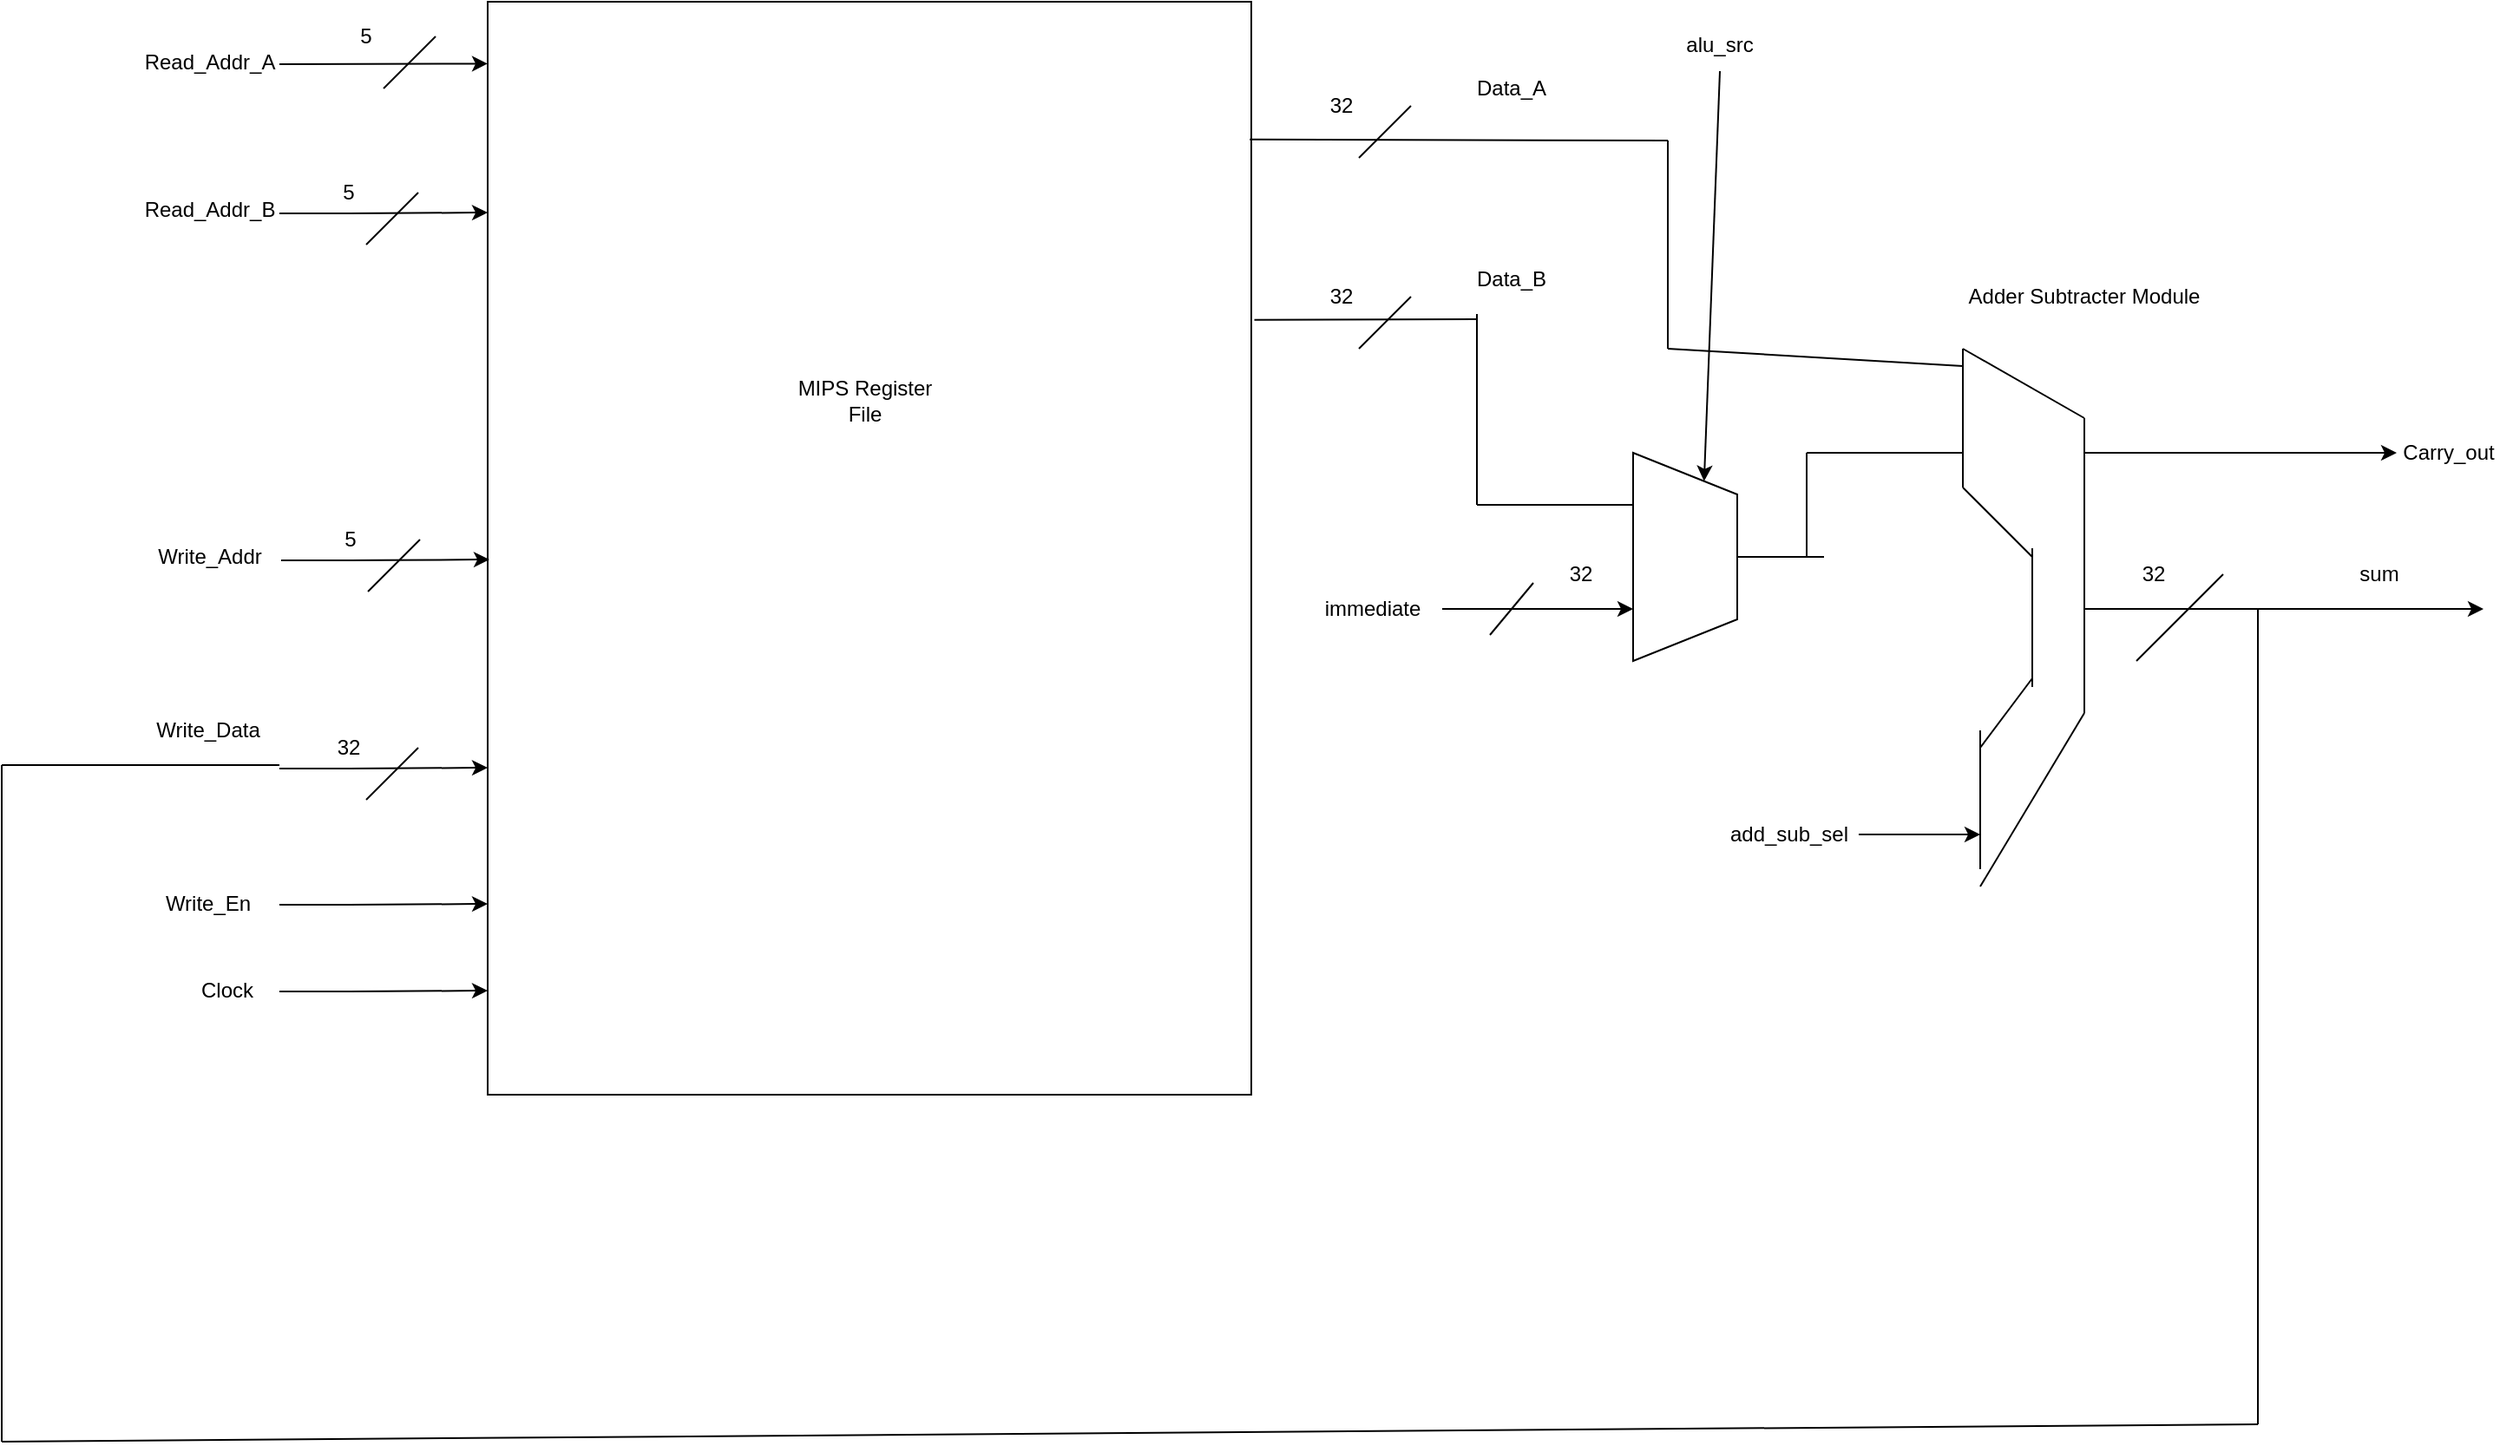 <mxfile pages="1" version="11.2.8" type="device"><diagram id="E537UHXIVpQ8zjsYGwPC" name="Page-1"><mxGraphModel dx="2258" dy="851" grid="1" gridSize="10" guides="1" tooltips="1" connect="1" arrows="1" fold="1" page="1" pageScale="1" pageWidth="850" pageHeight="1100" math="0" shadow="0"><root><mxCell id="0"/><mxCell id="1" parent="0"/><mxCell id="muVF88_huhDx-0lv7IwE-2" value="" style="rounded=0;whiteSpace=wrap;html=1;" parent="1" vertex="1"><mxGeometry x="200" y="120" width="440" height="630" as="geometry"/></mxCell><mxCell id="muVF88_huhDx-0lv7IwE-3" value="" style="endArrow=classic;html=1;entryX=0;entryY=0.25;entryDx=0;entryDy=0;" parent="1" edge="1"><mxGeometry width="50" height="50" relative="1" as="geometry"><mxPoint x="80" y="242" as="sourcePoint"/><mxPoint x="200" y="241.5" as="targetPoint"/><Array as="points"><mxPoint x="130" y="242"/></Array></mxGeometry></mxCell><mxCell id="muVF88_huhDx-0lv7IwE-4" value="" style="endArrow=classic;html=1;entryX=0;entryY=0.117;entryDx=0;entryDy=0;entryPerimeter=0;" parent="1" edge="1"><mxGeometry width="50" height="50" relative="1" as="geometry"><mxPoint x="80" y="156" as="sourcePoint"/><mxPoint x="200" y="155.71" as="targetPoint"/></mxGeometry></mxCell><mxCell id="muVF88_huhDx-0lv7IwE-5" value="" style="endArrow=none;html=1;" parent="1" edge="1"><mxGeometry width="50" height="50" relative="1" as="geometry"><mxPoint x="130" y="260" as="sourcePoint"/><mxPoint x="160" y="230" as="targetPoint"/></mxGeometry></mxCell><mxCell id="muVF88_huhDx-0lv7IwE-7" value="" style="endArrow=none;html=1;" parent="1" edge="1"><mxGeometry width="50" height="50" relative="1" as="geometry"><mxPoint x="140" y="170" as="sourcePoint"/><mxPoint x="170" y="140" as="targetPoint"/></mxGeometry></mxCell><mxCell id="muVF88_huhDx-0lv7IwE-8" value="5" style="text;html=1;strokeColor=none;fillColor=none;align=center;verticalAlign=middle;whiteSpace=wrap;rounded=0;" parent="1" vertex="1"><mxGeometry x="110" y="130" width="40" height="20" as="geometry"/></mxCell><mxCell id="muVF88_huhDx-0lv7IwE-9" value="5" style="text;html=1;strokeColor=none;fillColor=none;align=center;verticalAlign=middle;whiteSpace=wrap;rounded=0;" parent="1" vertex="1"><mxGeometry x="100" y="220" width="40" height="20" as="geometry"/></mxCell><mxCell id="muVF88_huhDx-0lv7IwE-10" value="Read_Addr_A" style="text;html=1;strokeColor=none;fillColor=none;align=center;verticalAlign=middle;whiteSpace=wrap;rounded=0;" parent="1" vertex="1"><mxGeometry x="10" y="140" width="60" height="30" as="geometry"/></mxCell><mxCell id="muVF88_huhDx-0lv7IwE-12" value="Read_Addr_B" style="text;html=1;strokeColor=none;fillColor=none;align=center;verticalAlign=middle;whiteSpace=wrap;rounded=0;" parent="1" vertex="1"><mxGeometry x="10" y="225" width="60" height="30" as="geometry"/></mxCell><mxCell id="muVF88_huhDx-0lv7IwE-26" value="" style="endArrow=classic;html=1;entryX=0;entryY=0.25;entryDx=0;entryDy=0;" parent="1" edge="1"><mxGeometry width="50" height="50" relative="1" as="geometry"><mxPoint x="81" y="442" as="sourcePoint"/><mxPoint x="201" y="441.5" as="targetPoint"/><Array as="points"><mxPoint x="131" y="442"/></Array></mxGeometry></mxCell><mxCell id="muVF88_huhDx-0lv7IwE-27" value="" style="endArrow=none;html=1;" parent="1" edge="1"><mxGeometry width="50" height="50" relative="1" as="geometry"><mxPoint x="131" y="460" as="sourcePoint"/><mxPoint x="161" y="430" as="targetPoint"/></mxGeometry></mxCell><mxCell id="muVF88_huhDx-0lv7IwE-28" value="5" style="text;html=1;strokeColor=none;fillColor=none;align=center;verticalAlign=middle;whiteSpace=wrap;rounded=0;" parent="1" vertex="1"><mxGeometry x="101" y="420" width="40" height="20" as="geometry"/></mxCell><mxCell id="muVF88_huhDx-0lv7IwE-30" value="Write_Addr" style="text;html=1;strokeColor=none;fillColor=none;align=center;verticalAlign=middle;whiteSpace=wrap;rounded=0;" parent="1" vertex="1"><mxGeometry x="20" y="430" width="40" height="20" as="geometry"/></mxCell><mxCell id="muVF88_huhDx-0lv7IwE-44" value="" style="endArrow=classic;html=1;entryX=0;entryY=0.25;entryDx=0;entryDy=0;" parent="1" edge="1"><mxGeometry width="50" height="50" relative="1" as="geometry"><mxPoint x="80" y="562" as="sourcePoint"/><mxPoint x="200" y="561.5" as="targetPoint"/><Array as="points"><mxPoint x="130" y="562"/></Array></mxGeometry></mxCell><mxCell id="muVF88_huhDx-0lv7IwE-45" value="" style="endArrow=none;html=1;" parent="1" edge="1"><mxGeometry width="50" height="50" relative="1" as="geometry"><mxPoint x="130" y="580" as="sourcePoint"/><mxPoint x="160" y="550" as="targetPoint"/></mxGeometry></mxCell><mxCell id="muVF88_huhDx-0lv7IwE-46" value="32" style="text;html=1;strokeColor=none;fillColor=none;align=center;verticalAlign=middle;whiteSpace=wrap;rounded=0;" parent="1" vertex="1"><mxGeometry x="100" y="540" width="40" height="20" as="geometry"/></mxCell><mxCell id="muVF88_huhDx-0lv7IwE-47" value="Write_Data" style="text;html=1;strokeColor=none;fillColor=none;align=center;verticalAlign=middle;whiteSpace=wrap;rounded=0;" parent="1" vertex="1"><mxGeometry x="19" y="530" width="40" height="20" as="geometry"/></mxCell><mxCell id="muVF88_huhDx-0lv7IwE-50" value="" style="endArrow=classic;html=1;entryX=0;entryY=0.25;entryDx=0;entryDy=0;" parent="1" edge="1"><mxGeometry width="50" height="50" relative="1" as="geometry"><mxPoint x="80" y="640.5" as="sourcePoint"/><mxPoint x="200" y="640" as="targetPoint"/><Array as="points"><mxPoint x="130" y="640.5"/></Array></mxGeometry></mxCell><mxCell id="muVF88_huhDx-0lv7IwE-51" value="" style="endArrow=classic;html=1;entryX=0;entryY=0.25;entryDx=0;entryDy=0;" parent="1" edge="1"><mxGeometry width="50" height="50" relative="1" as="geometry"><mxPoint x="80" y="690.5" as="sourcePoint"/><mxPoint x="200" y="690" as="targetPoint"/><Array as="points"><mxPoint x="130" y="690.5"/></Array></mxGeometry></mxCell><mxCell id="muVF88_huhDx-0lv7IwE-52" value="Write_En" style="text;html=1;strokeColor=none;fillColor=none;align=center;verticalAlign=middle;whiteSpace=wrap;rounded=0;" parent="1" vertex="1"><mxGeometry x="19" y="630" width="40" height="20" as="geometry"/></mxCell><mxCell id="muVF88_huhDx-0lv7IwE-53" value="Clock" style="text;html=1;strokeColor=none;fillColor=none;align=center;verticalAlign=middle;whiteSpace=wrap;rounded=0;" parent="1" vertex="1"><mxGeometry x="30" y="680" width="40" height="20" as="geometry"/></mxCell><mxCell id="muVF88_huhDx-0lv7IwE-55" value="" style="endArrow=none;html=1;" parent="1" edge="1"><mxGeometry width="50" height="50" relative="1" as="geometry"><mxPoint x="702" y="210" as="sourcePoint"/><mxPoint x="732" y="180" as="targetPoint"/></mxGeometry></mxCell><mxCell id="muVF88_huhDx-0lv7IwE-56" value="32" style="text;html=1;strokeColor=none;fillColor=none;align=center;verticalAlign=middle;whiteSpace=wrap;rounded=0;" parent="1" vertex="1"><mxGeometry x="672" y="170" width="40" height="20" as="geometry"/></mxCell><mxCell id="muVF88_huhDx-0lv7IwE-58" value="" style="endArrow=none;html=1;" parent="1" edge="1"><mxGeometry width="50" height="50" relative="1" as="geometry"><mxPoint x="702" y="320" as="sourcePoint"/><mxPoint x="732" y="290" as="targetPoint"/></mxGeometry></mxCell><mxCell id="muVF88_huhDx-0lv7IwE-59" value="32" style="text;html=1;strokeColor=none;fillColor=none;align=center;verticalAlign=middle;whiteSpace=wrap;rounded=0;" parent="1" vertex="1"><mxGeometry x="672" y="280" width="40" height="20" as="geometry"/></mxCell><mxCell id="muVF88_huhDx-0lv7IwE-60" value="Data_A" style="text;html=1;strokeColor=none;fillColor=none;align=center;verticalAlign=middle;whiteSpace=wrap;rounded=0;" parent="1" vertex="1"><mxGeometry x="770" y="160" width="40" height="20" as="geometry"/></mxCell><mxCell id="muVF88_huhDx-0lv7IwE-61" value="Data_B" style="text;html=1;strokeColor=none;fillColor=none;align=center;verticalAlign=middle;whiteSpace=wrap;rounded=0;" parent="1" vertex="1"><mxGeometry x="770" y="270" width="40" height="20" as="geometry"/></mxCell><mxCell id="muVF88_huhDx-0lv7IwE-62" value="MIPS Register File" style="text;html=1;strokeColor=none;fillColor=none;align=center;verticalAlign=middle;whiteSpace=wrap;rounded=0;" parent="1" vertex="1"><mxGeometry x="370" y="340" width="95" height="20" as="geometry"/></mxCell><mxCell id="0brkm4yERs9v-gQdYrhh-2" value="" style="endArrow=none;html=1;" edge="1" parent="1"><mxGeometry width="50" height="50" relative="1" as="geometry"><mxPoint x="1050" y="400" as="sourcePoint"/><mxPoint x="1050" y="320" as="targetPoint"/></mxGeometry></mxCell><mxCell id="0brkm4yERs9v-gQdYrhh-3" value="" style="endArrow=none;html=1;" edge="1" parent="1"><mxGeometry width="50" height="50" relative="1" as="geometry"><mxPoint x="1120" y="360" as="sourcePoint"/><mxPoint x="1050" y="320" as="targetPoint"/></mxGeometry></mxCell><mxCell id="0brkm4yERs9v-gQdYrhh-4" value="" style="endArrow=none;html=1;" edge="1" parent="1"><mxGeometry width="50" height="50" relative="1" as="geometry"><mxPoint x="1090" y="440" as="sourcePoint"/><mxPoint x="1050" y="400" as="targetPoint"/></mxGeometry></mxCell><mxCell id="0brkm4yERs9v-gQdYrhh-5" value="" style="endArrow=none;html=1;" edge="1" parent="1"><mxGeometry width="50" height="50" relative="1" as="geometry"><mxPoint x="1090" y="515" as="sourcePoint"/><mxPoint x="1090" y="435" as="targetPoint"/></mxGeometry></mxCell><mxCell id="0brkm4yERs9v-gQdYrhh-10" value="" style="endArrow=none;html=1;" edge="1" parent="1"><mxGeometry width="50" height="50" relative="1" as="geometry"><mxPoint x="1090" y="510" as="sourcePoint"/><mxPoint x="1060" y="550" as="targetPoint"/></mxGeometry></mxCell><mxCell id="0brkm4yERs9v-gQdYrhh-11" value="" style="endArrow=none;html=1;" edge="1" parent="1"><mxGeometry width="50" height="50" relative="1" as="geometry"><mxPoint x="1060" y="620" as="sourcePoint"/><mxPoint x="1060" y="540" as="targetPoint"/></mxGeometry></mxCell><mxCell id="0brkm4yERs9v-gQdYrhh-12" value="" style="endArrow=none;html=1;" edge="1" parent="1"><mxGeometry width="50" height="50" relative="1" as="geometry"><mxPoint x="1120" y="530" as="sourcePoint"/><mxPoint x="1060" y="630" as="targetPoint"/></mxGeometry></mxCell><mxCell id="0brkm4yERs9v-gQdYrhh-13" value="" style="endArrow=none;html=1;" edge="1" parent="1"><mxGeometry width="50" height="50" relative="1" as="geometry"><mxPoint x="1120" y="530" as="sourcePoint"/><mxPoint x="1120" y="360" as="targetPoint"/></mxGeometry></mxCell><mxCell id="0brkm4yERs9v-gQdYrhh-14" value="Adder Subtracter Module" style="text;html=1;strokeColor=none;fillColor=none;align=center;verticalAlign=middle;whiteSpace=wrap;rounded=0;" vertex="1" parent="1"><mxGeometry x="1040" y="280" width="160" height="20" as="geometry"/></mxCell><mxCell id="0brkm4yERs9v-gQdYrhh-15" value="" style="endArrow=classic;html=1;" edge="1" parent="1"><mxGeometry width="50" height="50" relative="1" as="geometry"><mxPoint x="990" y="600" as="sourcePoint"/><mxPoint x="1060" y="600" as="targetPoint"/></mxGeometry></mxCell><mxCell id="0brkm4yERs9v-gQdYrhh-16" value="add_sub_sel" style="text;html=1;strokeColor=none;fillColor=none;align=center;verticalAlign=middle;whiteSpace=wrap;rounded=0;" vertex="1" parent="1"><mxGeometry x="930" y="590" width="40" height="20" as="geometry"/></mxCell><mxCell id="0brkm4yERs9v-gQdYrhh-17" value="" style="shape=trapezoid;perimeter=trapezoidPerimeter;whiteSpace=wrap;html=1;rotation=90;" vertex="1" parent="1"><mxGeometry x="830" y="410" width="120" height="60" as="geometry"/></mxCell><mxCell id="0brkm4yERs9v-gQdYrhh-18" value="" style="endArrow=none;html=1;exitX=0.998;exitY=0.126;exitDx=0;exitDy=0;exitPerimeter=0;" edge="1" parent="1" source="muVF88_huhDx-0lv7IwE-2"><mxGeometry width="50" height="50" relative="1" as="geometry"><mxPoint x="650" y="200" as="sourcePoint"/><mxPoint x="880" y="200" as="targetPoint"/></mxGeometry></mxCell><mxCell id="0brkm4yERs9v-gQdYrhh-19" value="" style="endArrow=none;html=1;" edge="1" parent="1"><mxGeometry width="50" height="50" relative="1" as="geometry"><mxPoint x="880" y="320" as="sourcePoint"/><mxPoint x="880" y="200" as="targetPoint"/></mxGeometry></mxCell><mxCell id="0brkm4yERs9v-gQdYrhh-20" value="" style="endArrow=none;html=1;" edge="1" parent="1"><mxGeometry width="50" height="50" relative="1" as="geometry"><mxPoint x="880" y="320" as="sourcePoint"/><mxPoint x="1050" y="330" as="targetPoint"/></mxGeometry></mxCell><mxCell id="0brkm4yERs9v-gQdYrhh-21" value="" style="endArrow=none;html=1;exitX=0.5;exitY=0;exitDx=0;exitDy=0;" edge="1" parent="1" source="0brkm4yERs9v-gQdYrhh-17"><mxGeometry width="50" height="50" relative="1" as="geometry"><mxPoint x="970" y="460" as="sourcePoint"/><mxPoint x="970" y="440" as="targetPoint"/></mxGeometry></mxCell><mxCell id="0brkm4yERs9v-gQdYrhh-22" value="" style="endArrow=none;html=1;" edge="1" parent="1"><mxGeometry width="50" height="50" relative="1" as="geometry"><mxPoint x="960" y="440" as="sourcePoint"/><mxPoint x="960" y="380" as="targetPoint"/></mxGeometry></mxCell><mxCell id="0brkm4yERs9v-gQdYrhh-23" value="" style="endArrow=none;html=1;" edge="1" parent="1"><mxGeometry width="50" height="50" relative="1" as="geometry"><mxPoint x="960" y="380" as="sourcePoint"/><mxPoint x="1050" y="380" as="targetPoint"/></mxGeometry></mxCell><mxCell id="0brkm4yERs9v-gQdYrhh-24" value="" style="endArrow=none;html=1;exitX=1.004;exitY=0.291;exitDx=0;exitDy=0;exitPerimeter=0;" edge="1" parent="1" source="muVF88_huhDx-0lv7IwE-2"><mxGeometry width="50" height="50" relative="1" as="geometry"><mxPoint x="710" y="440" as="sourcePoint"/><mxPoint x="770" y="303" as="targetPoint"/></mxGeometry></mxCell><mxCell id="0brkm4yERs9v-gQdYrhh-25" value="" style="endArrow=none;html=1;" edge="1" parent="1"><mxGeometry width="50" height="50" relative="1" as="geometry"><mxPoint x="770" y="410" as="sourcePoint"/><mxPoint x="770" y="300" as="targetPoint"/></mxGeometry></mxCell><mxCell id="0brkm4yERs9v-gQdYrhh-26" value="" style="endArrow=none;html=1;entryX=0.25;entryY=1;entryDx=0;entryDy=0;" edge="1" parent="1" target="0brkm4yERs9v-gQdYrhh-17"><mxGeometry width="50" height="50" relative="1" as="geometry"><mxPoint x="770" y="410" as="sourcePoint"/><mxPoint x="810" y="410" as="targetPoint"/></mxGeometry></mxCell><mxCell id="0brkm4yERs9v-gQdYrhh-27" value="" style="endArrow=classic;html=1;entryX=0;entryY=0.25;entryDx=0;entryDy=0;" edge="1" parent="1" target="0brkm4yERs9v-gQdYrhh-17"><mxGeometry width="50" height="50" relative="1" as="geometry"><mxPoint x="910" y="160" as="sourcePoint"/><mxPoint x="940" y="340" as="targetPoint"/></mxGeometry></mxCell><mxCell id="0brkm4yERs9v-gQdYrhh-28" value="alu_src" style="text;html=1;strokeColor=none;fillColor=none;align=center;verticalAlign=middle;whiteSpace=wrap;rounded=0;" vertex="1" parent="1"><mxGeometry x="890" y="135" width="40" height="20" as="geometry"/></mxCell><mxCell id="0brkm4yERs9v-gQdYrhh-29" value="" style="endArrow=classic;html=1;entryX=0.75;entryY=1;entryDx=0;entryDy=0;" edge="1" parent="1" target="0brkm4yERs9v-gQdYrhh-17"><mxGeometry width="50" height="50" relative="1" as="geometry"><mxPoint x="750" y="470" as="sourcePoint"/><mxPoint x="810" y="580" as="targetPoint"/></mxGeometry></mxCell><mxCell id="0brkm4yERs9v-gQdYrhh-30" value="" style="endArrow=none;html=1;" edge="1" parent="1"><mxGeometry width="50" height="50" relative="1" as="geometry"><mxPoint x="777.5" y="485" as="sourcePoint"/><mxPoint x="802.5" y="455" as="targetPoint"/></mxGeometry></mxCell><mxCell id="0brkm4yERs9v-gQdYrhh-31" value="32" style="text;html=1;strokeColor=none;fillColor=none;align=center;verticalAlign=middle;whiteSpace=wrap;rounded=0;" vertex="1" parent="1"><mxGeometry x="810" y="440" width="40" height="20" as="geometry"/></mxCell><mxCell id="0brkm4yERs9v-gQdYrhh-32" value="immediate" style="text;html=1;strokeColor=none;fillColor=none;align=center;verticalAlign=middle;whiteSpace=wrap;rounded=0;" vertex="1" parent="1"><mxGeometry x="690" y="460" width="40" height="20" as="geometry"/></mxCell><mxCell id="0brkm4yERs9v-gQdYrhh-33" value="" style="endArrow=classic;html=1;" edge="1" parent="1"><mxGeometry width="50" height="50" relative="1" as="geometry"><mxPoint x="1120" y="380" as="sourcePoint"/><mxPoint x="1300" y="380" as="targetPoint"/></mxGeometry></mxCell><mxCell id="0brkm4yERs9v-gQdYrhh-35" value="Carry_out" style="text;html=1;strokeColor=none;fillColor=none;align=center;verticalAlign=middle;whiteSpace=wrap;rounded=0;" vertex="1" parent="1"><mxGeometry x="1310" y="370" width="40" height="20" as="geometry"/></mxCell><mxCell id="0brkm4yERs9v-gQdYrhh-36" value="" style="endArrow=none;html=1;" edge="1" parent="1"><mxGeometry width="50" height="50" relative="1" as="geometry"><mxPoint x="1120" y="470" as="sourcePoint"/><mxPoint x="1220" y="470" as="targetPoint"/></mxGeometry></mxCell><mxCell id="0brkm4yERs9v-gQdYrhh-37" value="" style="endArrow=none;html=1;" edge="1" parent="1"><mxGeometry width="50" height="50" relative="1" as="geometry"><mxPoint x="1220" y="940" as="sourcePoint"/><mxPoint x="1220" y="470" as="targetPoint"/></mxGeometry></mxCell><mxCell id="0brkm4yERs9v-gQdYrhh-38" value="" style="endArrow=none;html=1;" edge="1" parent="1"><mxGeometry width="50" height="50" relative="1" as="geometry"><mxPoint x="-80" y="950" as="sourcePoint"/><mxPoint x="1220" y="940" as="targetPoint"/></mxGeometry></mxCell><mxCell id="0brkm4yERs9v-gQdYrhh-39" value="" style="endArrow=none;html=1;" edge="1" parent="1"><mxGeometry width="50" height="50" relative="1" as="geometry"><mxPoint x="-80" y="950" as="sourcePoint"/><mxPoint x="-80" y="560" as="targetPoint"/></mxGeometry></mxCell><mxCell id="0brkm4yERs9v-gQdYrhh-40" value="" style="endArrow=none;html=1;" edge="1" parent="1"><mxGeometry width="50" height="50" relative="1" as="geometry"><mxPoint x="-80" y="560" as="sourcePoint"/><mxPoint x="80" y="560" as="targetPoint"/></mxGeometry></mxCell><mxCell id="0brkm4yERs9v-gQdYrhh-42" value="" style="endArrow=none;html=1;" edge="1" parent="1"><mxGeometry width="50" height="50" relative="1" as="geometry"><mxPoint x="1150" y="500" as="sourcePoint"/><mxPoint x="1200" y="450" as="targetPoint"/></mxGeometry></mxCell><mxCell id="0brkm4yERs9v-gQdYrhh-43" value="32" style="text;html=1;strokeColor=none;fillColor=none;align=center;verticalAlign=middle;whiteSpace=wrap;rounded=0;" vertex="1" parent="1"><mxGeometry x="1140" y="440" width="40" height="20" as="geometry"/></mxCell><mxCell id="0brkm4yERs9v-gQdYrhh-44" value="" style="endArrow=classic;html=1;" edge="1" parent="1"><mxGeometry width="50" height="50" relative="1" as="geometry"><mxPoint x="1220" y="470" as="sourcePoint"/><mxPoint x="1350" y="470" as="targetPoint"/></mxGeometry></mxCell><mxCell id="0brkm4yERs9v-gQdYrhh-45" value="sum" style="text;html=1;strokeColor=none;fillColor=none;align=center;verticalAlign=middle;whiteSpace=wrap;rounded=0;" vertex="1" parent="1"><mxGeometry x="1270" y="440" width="40" height="20" as="geometry"/></mxCell></root></mxGraphModel></diagram></mxfile>